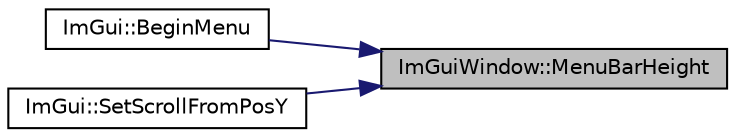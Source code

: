 digraph "ImGuiWindow::MenuBarHeight"
{
 // LATEX_PDF_SIZE
  edge [fontname="Helvetica",fontsize="10",labelfontname="Helvetica",labelfontsize="10"];
  node [fontname="Helvetica",fontsize="10",shape=record];
  rankdir="RL";
  Node1 [label="ImGuiWindow::MenuBarHeight",height=0.2,width=0.4,color="black", fillcolor="grey75", style="filled", fontcolor="black",tooltip=" "];
  Node1 -> Node2 [dir="back",color="midnightblue",fontsize="10",style="solid"];
  Node2 [label="ImGui::BeginMenu",height=0.2,width=0.4,color="black", fillcolor="white", style="filled",URL="$namespace_im_gui.html#a1e55711a21f97d5dff919d697d3a7201",tooltip=" "];
  Node1 -> Node3 [dir="back",color="midnightblue",fontsize="10",style="solid"];
  Node3 [label="ImGui::SetScrollFromPosY",height=0.2,width=0.4,color="black", fillcolor="white", style="filled",URL="$namespace_im_gui.html#abf8364b7d1fe7c512e140ba16ba87c5c",tooltip=" "];
}
